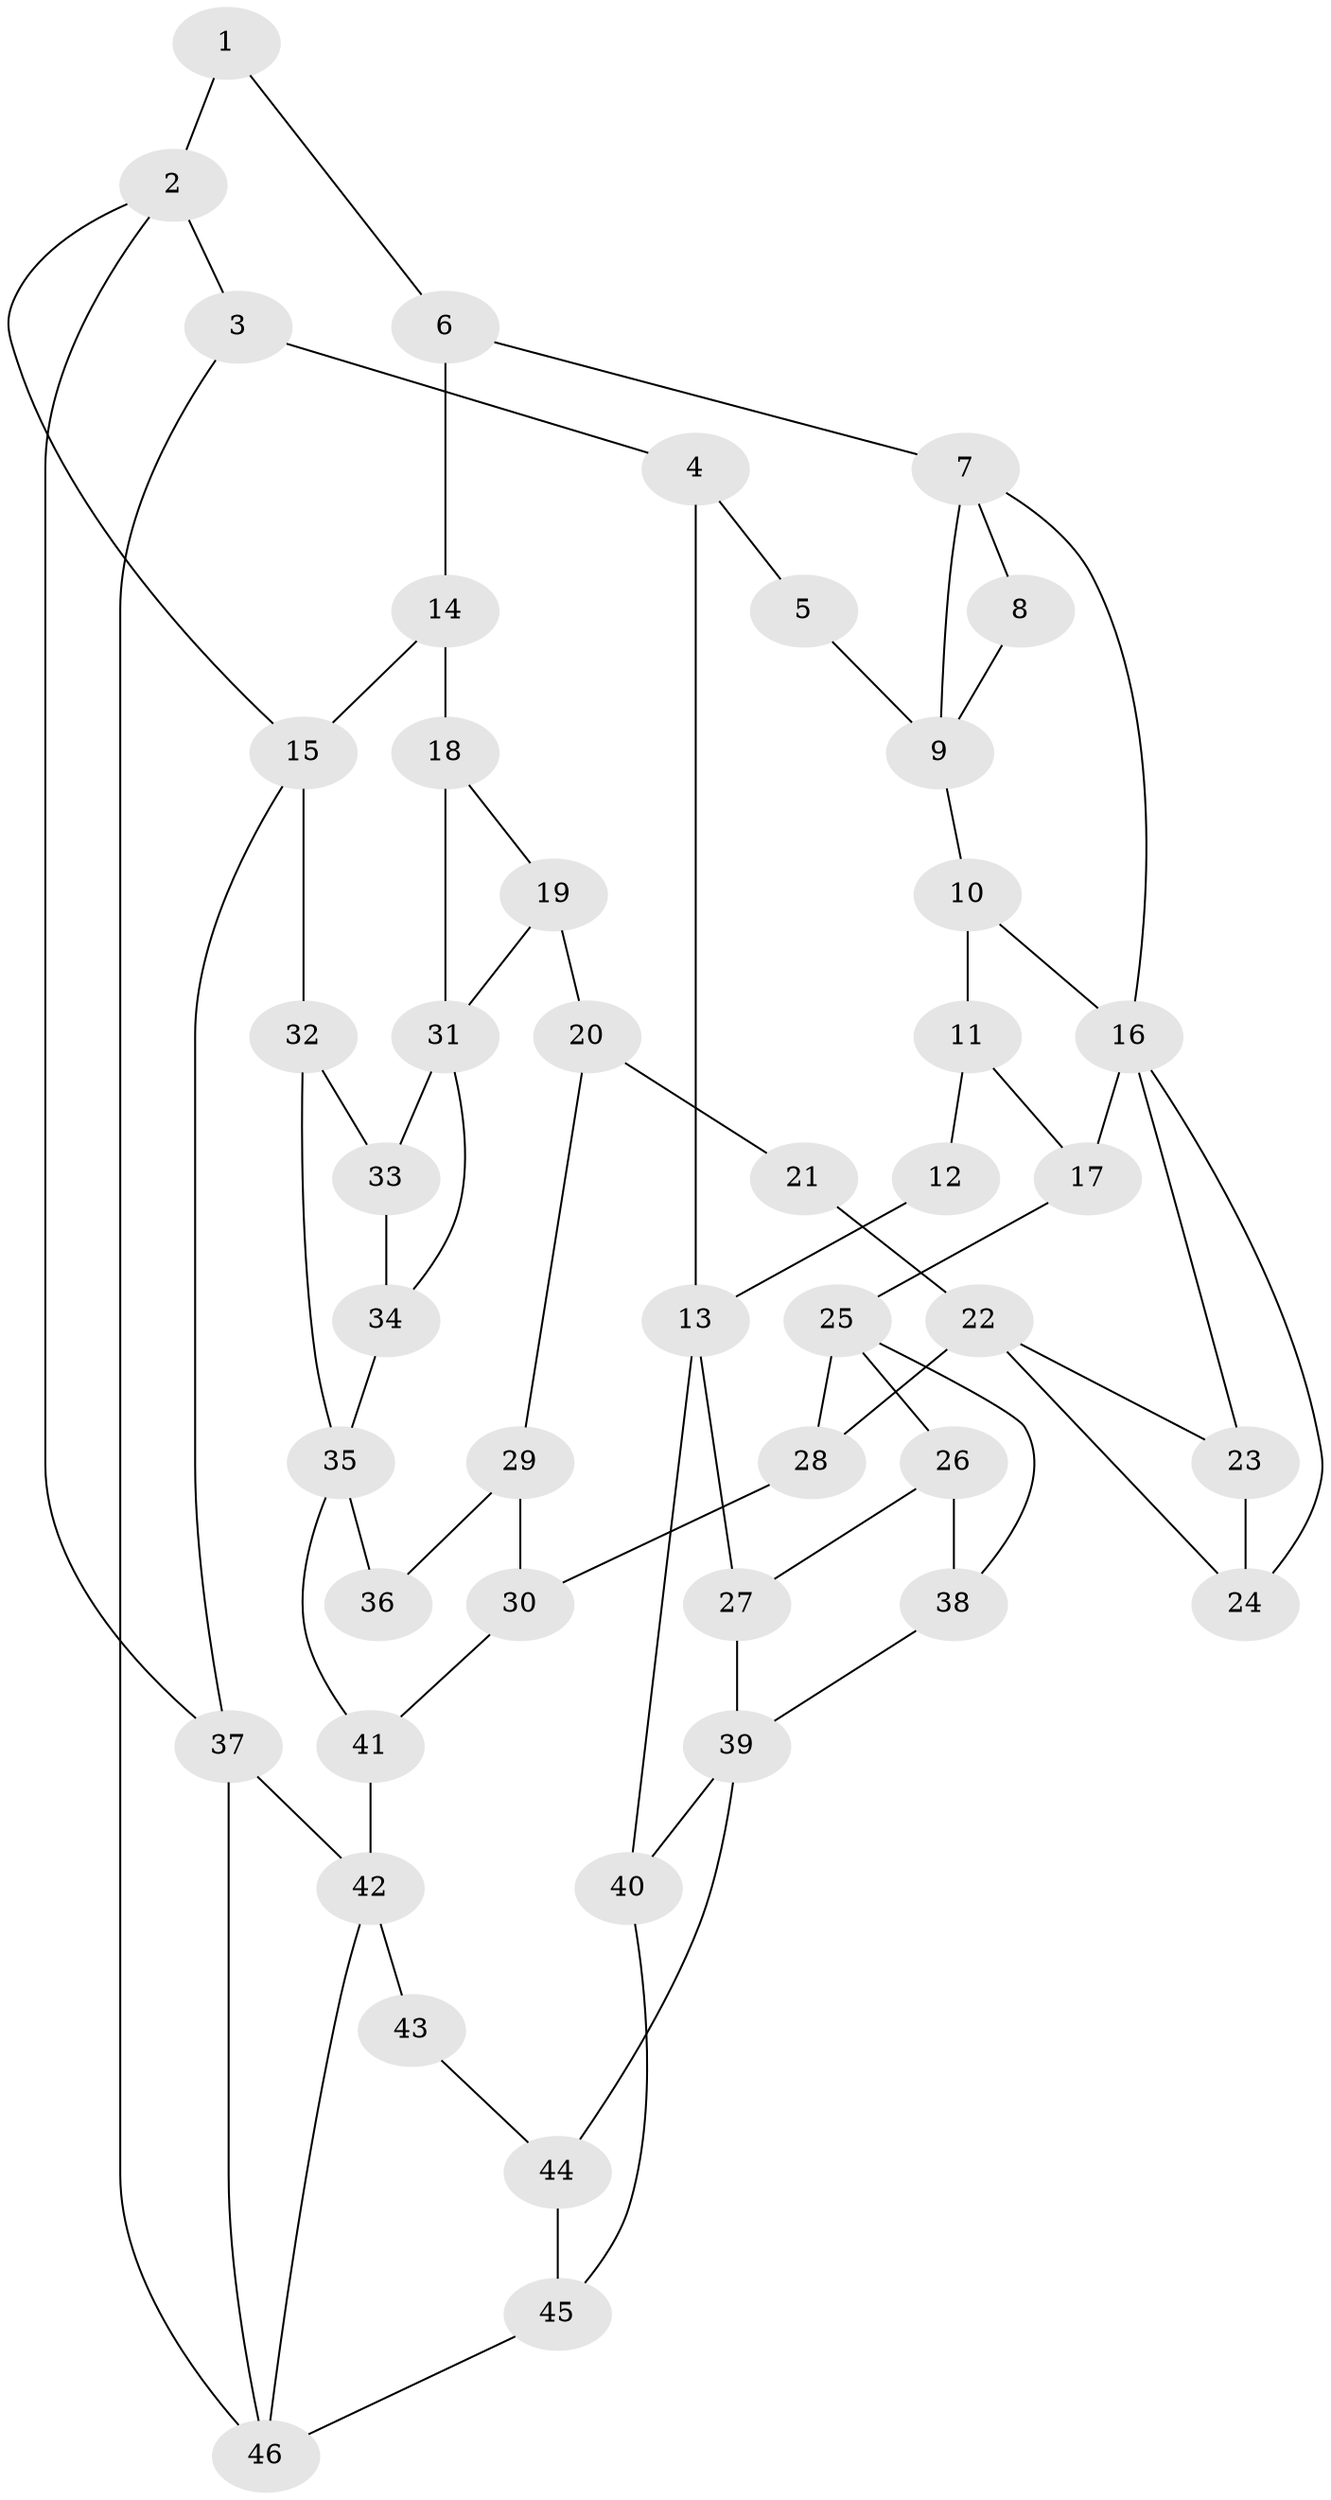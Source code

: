 // original degree distribution, {3: 0.021739130434782608, 6: 0.21739130434782608, 4: 0.2391304347826087, 5: 0.5217391304347826}
// Generated by graph-tools (version 1.1) at 2025/38/03/09/25 02:38:43]
// undirected, 46 vertices, 73 edges
graph export_dot {
graph [start="1"]
  node [color=gray90,style=filled];
  1;
  2;
  3;
  4;
  5;
  6;
  7;
  8;
  9;
  10;
  11;
  12;
  13;
  14;
  15;
  16;
  17;
  18;
  19;
  20;
  21;
  22;
  23;
  24;
  25;
  26;
  27;
  28;
  29;
  30;
  31;
  32;
  33;
  34;
  35;
  36;
  37;
  38;
  39;
  40;
  41;
  42;
  43;
  44;
  45;
  46;
  1 -- 2 [weight=1.0];
  1 -- 6 [weight=1.0];
  2 -- 3 [weight=1.0];
  2 -- 15 [weight=1.0];
  2 -- 37 [weight=1.0];
  3 -- 4 [weight=2.0];
  3 -- 46 [weight=1.0];
  4 -- 5 [weight=1.0];
  4 -- 13 [weight=2.0];
  5 -- 9 [weight=2.0];
  6 -- 7 [weight=2.0];
  6 -- 14 [weight=2.0];
  7 -- 8 [weight=1.0];
  7 -- 9 [weight=1.0];
  7 -- 16 [weight=2.0];
  8 -- 9 [weight=2.0];
  9 -- 10 [weight=1.0];
  10 -- 11 [weight=1.0];
  10 -- 16 [weight=1.0];
  11 -- 12 [weight=1.0];
  11 -- 17 [weight=1.0];
  12 -- 13 [weight=2.0];
  13 -- 27 [weight=1.0];
  13 -- 40 [weight=1.0];
  14 -- 15 [weight=2.0];
  14 -- 18 [weight=2.0];
  15 -- 32 [weight=1.0];
  15 -- 37 [weight=1.0];
  16 -- 17 [weight=1.0];
  16 -- 23 [weight=1.0];
  16 -- 24 [weight=1.0];
  17 -- 25 [weight=1.0];
  18 -- 19 [weight=1.0];
  18 -- 31 [weight=2.0];
  19 -- 20 [weight=1.0];
  19 -- 31 [weight=2.0];
  20 -- 21 [weight=1.0];
  20 -- 29 [weight=1.0];
  21 -- 22 [weight=2.0];
  22 -- 23 [weight=1.0];
  22 -- 24 [weight=1.0];
  22 -- 28 [weight=2.0];
  23 -- 24 [weight=1.0];
  25 -- 26 [weight=1.0];
  25 -- 28 [weight=2.0];
  25 -- 38 [weight=1.0];
  26 -- 27 [weight=1.0];
  26 -- 38 [weight=1.0];
  27 -- 39 [weight=1.0];
  28 -- 30 [weight=1.0];
  29 -- 30 [weight=1.0];
  29 -- 36 [weight=1.0];
  30 -- 41 [weight=1.0];
  31 -- 33 [weight=1.0];
  31 -- 34 [weight=1.0];
  32 -- 33 [weight=1.0];
  32 -- 35 [weight=1.0];
  33 -- 34 [weight=1.0];
  34 -- 35 [weight=1.0];
  35 -- 36 [weight=2.0];
  35 -- 41 [weight=2.0];
  37 -- 42 [weight=1.0];
  37 -- 46 [weight=1.0];
  38 -- 39 [weight=1.0];
  39 -- 40 [weight=1.0];
  39 -- 44 [weight=1.0];
  40 -- 45 [weight=1.0];
  41 -- 42 [weight=2.0];
  42 -- 43 [weight=2.0];
  42 -- 46 [weight=1.0];
  43 -- 44 [weight=1.0];
  44 -- 45 [weight=1.0];
  45 -- 46 [weight=1.0];
}
